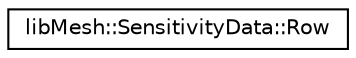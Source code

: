 digraph "类继承关系图"
{
 // INTERACTIVE_SVG=YES
  edge [fontname="Helvetica",fontsize="10",labelfontname="Helvetica",labelfontsize="10"];
  node [fontname="Helvetica",fontsize="10",shape=record];
  rankdir="LR";
  Node1 [label="libMesh::SensitivityData::Row",height=0.2,width=0.4,color="black", fillcolor="white", style="filled",URL="$classlibMesh_1_1SensitivityData_1_1Row.html"];
}
